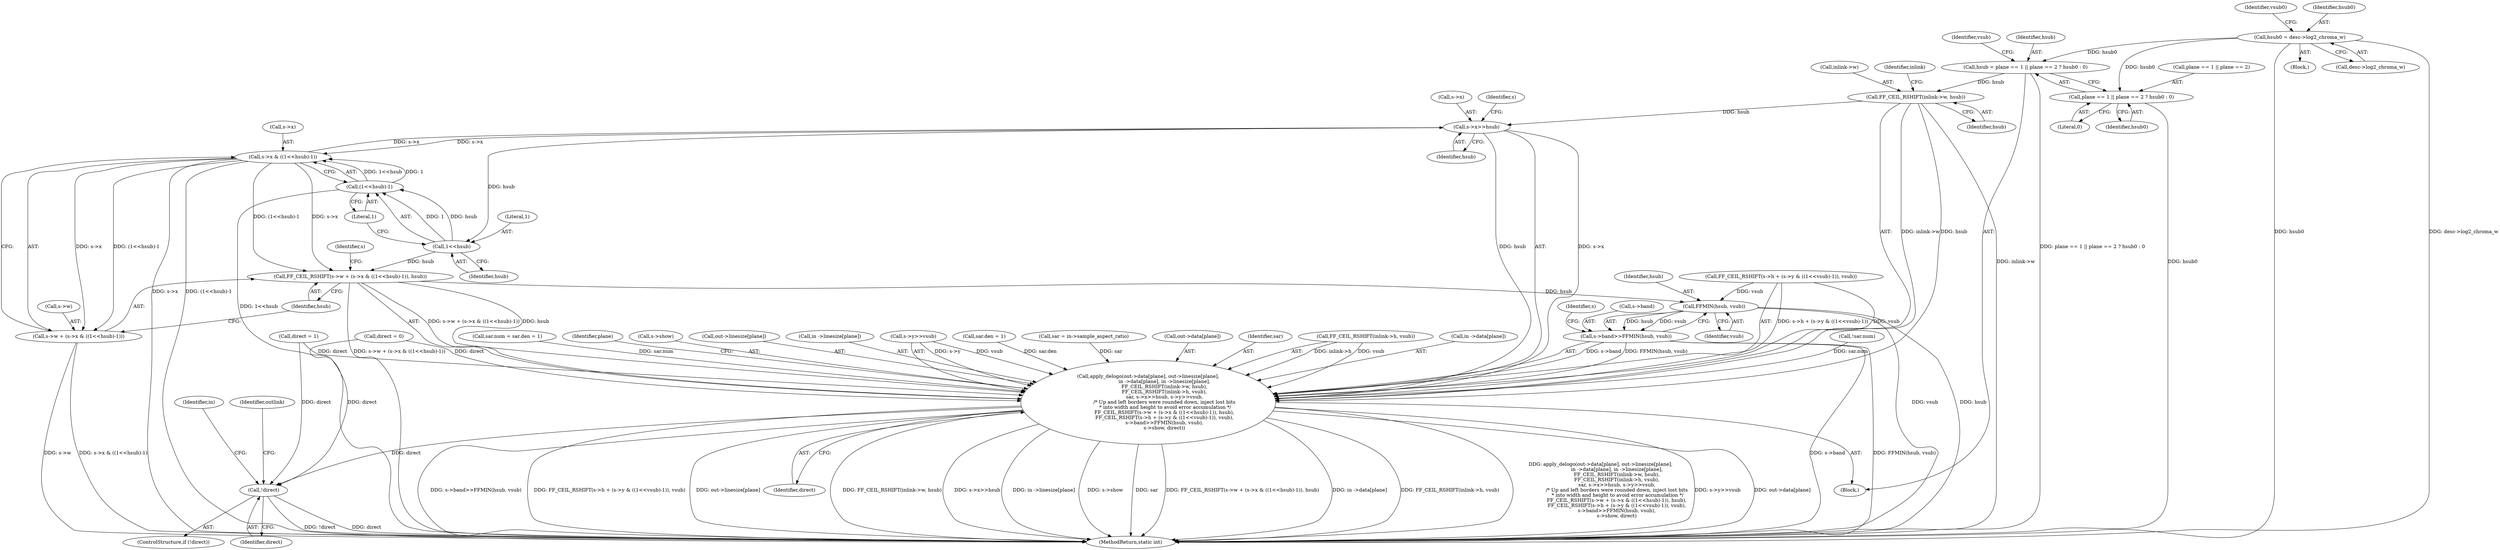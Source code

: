 digraph "0_FFmpeg_e43a0a232dbf6d3c161823c2e07c52e76227a1bc_0@pointer" {
"1000133" [label="(Call,hsub0 = desc->log2_chroma_w)"];
"1000221" [label="(Call,hsub = plane == 1 || plane == 2 ? hsub0 : 0)"];
"1000267" [label="(Call,FF_CEIL_RSHIFT(inlink->w, hsub))"];
"1000246" [label="(Call,apply_delogo(out->data[plane], out->linesize[plane],\n                     in ->data[plane], in ->linesize[plane],\n                     FF_CEIL_RSHIFT(inlink->w, hsub),\n                     FF_CEIL_RSHIFT(inlink->h, vsub),\n                     sar, s->x>>hsub, s->y>>vsub,\n                     /* Up and left borders were rounded down, inject lost bits\n                      * into width and height to avoid error accumulation */\n                     FF_CEIL_RSHIFT(s->w + (s->x & ((1<<hsub)-1)), hsub),\n                     FF_CEIL_RSHIFT(s->h + (s->y & ((1<<vsub)-1)), vsub),\n                     s->band>>FFMIN(hsub, vsub),\n                     s->show, direct))"];
"1000330" [label="(Call,!direct)"];
"1000278" [label="(Call,s->x>>hsub)"];
"1000293" [label="(Call,s->x & ((1<<hsub)-1))"];
"1000288" [label="(Call,FF_CEIL_RSHIFT(s->w + (s->x & ((1<<hsub)-1)), hsub))"];
"1000322" [label="(Call,FFMIN(hsub, vsub))"];
"1000318" [label="(Call,s->band>>FFMIN(hsub, vsub))"];
"1000289" [label="(Call,s->w + (s->x & ((1<<hsub)-1)))"];
"1000298" [label="(Call,1<<hsub)"];
"1000297" [label="(Call,(1<<hsub)-1)"];
"1000223" [label="(Call,plane == 1 || plane == 2 ? hsub0 : 0)"];
"1000271" [label="(Identifier,hsub)"];
"1000140" [label="(Identifier,vsub0)"];
"1000191" [label="(Call,!sar.num)"];
"1000300" [label="(Identifier,hsub)"];
"1000301" [label="(Literal,1)"];
"1000219" [label="(Block,)"];
"1000328" [label="(Identifier,direct)"];
"1000288" [label="(Call,FF_CEIL_RSHIFT(s->w + (s->x & ((1<<hsub)-1)), hsub))"];
"1000231" [label="(Identifier,hsub0)"];
"1000323" [label="(Identifier,hsub)"];
"1000232" [label="(Literal,0)"];
"1000299" [label="(Literal,1)"];
"1000223" [label="(Call,plane == 1 || plane == 2 ? hsub0 : 0)"];
"1000195" [label="(Call,sar.num = sar.den = 1)"];
"1000235" [label="(Identifier,vsub)"];
"1000329" [label="(ControlStructure,if (!direct))"];
"1000222" [label="(Identifier,hsub)"];
"1000274" [label="(Identifier,inlink)"];
"1000318" [label="(Call,s->band>>FFMIN(hsub, vsub))"];
"1000218" [label="(Identifier,plane)"];
"1000322" [label="(Call,FFMIN(hsub, vsub))"];
"1000293" [label="(Call,s->x & ((1<<hsub)-1))"];
"1000324" [label="(Identifier,vsub)"];
"1000319" [label="(Call,s->band)"];
"1000303" [label="(Call,FF_CEIL_RSHIFT(s->h + (s->y & ((1<<vsub)-1)), vsub))"];
"1000325" [label="(Call,s->show)"];
"1000252" [label="(Call,out->linesize[plane])"];
"1000262" [label="(Call,in ->linesize[plane])"];
"1000279" [label="(Call,s->x)"];
"1000133" [label="(Call,hsub0 = desc->log2_chroma_w)"];
"1000224" [label="(Call,plane == 1 || plane == 2)"];
"1000221" [label="(Call,hsub = plane == 1 || plane == 2 ? hsub0 : 0)"];
"1000294" [label="(Call,s->x)"];
"1000154" [label="(Call,direct = 1)"];
"1000283" [label="(Call,s->y>>vsub)"];
"1000306" [label="(Identifier,s)"];
"1000330" [label="(Call,!direct)"];
"1000331" [label="(Identifier,direct)"];
"1000298" [label="(Call,1<<hsub)"];
"1000278" [label="(Call,s->x>>hsub)"];
"1000199" [label="(Call,sar.den = 1)"];
"1000326" [label="(Identifier,s)"];
"1000267" [label="(Call,FF_CEIL_RSHIFT(inlink->w, hsub))"];
"1000339" [label="(MethodReturn,static int)"];
"1000246" [label="(Call,apply_delogo(out->data[plane], out->linesize[plane],\n                     in ->data[plane], in ->linesize[plane],\n                     FF_CEIL_RSHIFT(inlink->w, hsub),\n                     FF_CEIL_RSHIFT(inlink->h, vsub),\n                     sar, s->x>>hsub, s->y>>vsub,\n                     /* Up and left borders were rounded down, inject lost bits\n                      * into width and height to avoid error accumulation */\n                     FF_CEIL_RSHIFT(s->w + (s->x & ((1<<hsub)-1)), hsub),\n                     FF_CEIL_RSHIFT(s->h + (s->y & ((1<<vsub)-1)), vsub),\n                     s->band>>FFMIN(hsub, vsub),\n                     s->show, direct))"];
"1000334" [label="(Identifier,in)"];
"1000289" [label="(Call,s->w + (s->x & ((1<<hsub)-1)))"];
"1000302" [label="(Identifier,hsub)"];
"1000185" [label="(Call,sar = in->sample_aspect_ratio)"];
"1000105" [label="(Block,)"];
"1000282" [label="(Identifier,hsub)"];
"1000135" [label="(Call,desc->log2_chroma_w)"];
"1000134" [label="(Identifier,hsub0)"];
"1000285" [label="(Identifier,s)"];
"1000247" [label="(Call,out->data[plane])"];
"1000337" [label="(Identifier,outlink)"];
"1000277" [label="(Identifier,sar)"];
"1000297" [label="(Call,(1<<hsub)-1)"];
"1000272" [label="(Call,FF_CEIL_RSHIFT(inlink->h, vsub))"];
"1000257" [label="(Call,in ->data[plane])"];
"1000290" [label="(Call,s->w)"];
"1000268" [label="(Call,inlink->w)"];
"1000145" [label="(Call,direct = 0)"];
"1000133" -> "1000105"  [label="AST: "];
"1000133" -> "1000135"  [label="CFG: "];
"1000134" -> "1000133"  [label="AST: "];
"1000135" -> "1000133"  [label="AST: "];
"1000140" -> "1000133"  [label="CFG: "];
"1000133" -> "1000339"  [label="DDG: hsub0"];
"1000133" -> "1000339"  [label="DDG: desc->log2_chroma_w"];
"1000133" -> "1000221"  [label="DDG: hsub0"];
"1000133" -> "1000223"  [label="DDG: hsub0"];
"1000221" -> "1000219"  [label="AST: "];
"1000221" -> "1000223"  [label="CFG: "];
"1000222" -> "1000221"  [label="AST: "];
"1000223" -> "1000221"  [label="AST: "];
"1000235" -> "1000221"  [label="CFG: "];
"1000221" -> "1000339"  [label="DDG: plane == 1 || plane == 2 ? hsub0 : 0"];
"1000221" -> "1000267"  [label="DDG: hsub"];
"1000267" -> "1000246"  [label="AST: "];
"1000267" -> "1000271"  [label="CFG: "];
"1000268" -> "1000267"  [label="AST: "];
"1000271" -> "1000267"  [label="AST: "];
"1000274" -> "1000267"  [label="CFG: "];
"1000267" -> "1000339"  [label="DDG: inlink->w"];
"1000267" -> "1000246"  [label="DDG: inlink->w"];
"1000267" -> "1000246"  [label="DDG: hsub"];
"1000267" -> "1000278"  [label="DDG: hsub"];
"1000246" -> "1000219"  [label="AST: "];
"1000246" -> "1000328"  [label="CFG: "];
"1000247" -> "1000246"  [label="AST: "];
"1000252" -> "1000246"  [label="AST: "];
"1000257" -> "1000246"  [label="AST: "];
"1000262" -> "1000246"  [label="AST: "];
"1000272" -> "1000246"  [label="AST: "];
"1000277" -> "1000246"  [label="AST: "];
"1000278" -> "1000246"  [label="AST: "];
"1000283" -> "1000246"  [label="AST: "];
"1000288" -> "1000246"  [label="AST: "];
"1000303" -> "1000246"  [label="AST: "];
"1000318" -> "1000246"  [label="AST: "];
"1000325" -> "1000246"  [label="AST: "];
"1000328" -> "1000246"  [label="AST: "];
"1000218" -> "1000246"  [label="CFG: "];
"1000246" -> "1000339"  [label="DDG: s->band>>FFMIN(hsub, vsub)"];
"1000246" -> "1000339"  [label="DDG: FF_CEIL_RSHIFT(s->h + (s->y & ((1<<vsub)-1)), vsub)"];
"1000246" -> "1000339"  [label="DDG: out->linesize[plane]"];
"1000246" -> "1000339"  [label="DDG: FF_CEIL_RSHIFT(inlink->w, hsub)"];
"1000246" -> "1000339"  [label="DDG: s->x>>hsub"];
"1000246" -> "1000339"  [label="DDG: in ->linesize[plane]"];
"1000246" -> "1000339"  [label="DDG: s->show"];
"1000246" -> "1000339"  [label="DDG: sar"];
"1000246" -> "1000339"  [label="DDG: FF_CEIL_RSHIFT(s->w + (s->x & ((1<<hsub)-1)), hsub)"];
"1000246" -> "1000339"  [label="DDG: in ->data[plane]"];
"1000246" -> "1000339"  [label="DDG: FF_CEIL_RSHIFT(inlink->h, vsub)"];
"1000246" -> "1000339"  [label="DDG: apply_delogo(out->data[plane], out->linesize[plane],\n                     in ->data[plane], in ->linesize[plane],\n                     FF_CEIL_RSHIFT(inlink->w, hsub),\n                     FF_CEIL_RSHIFT(inlink->h, vsub),\n                     sar, s->x>>hsub, s->y>>vsub,\n                     /* Up and left borders were rounded down, inject lost bits\n                      * into width and height to avoid error accumulation */\n                     FF_CEIL_RSHIFT(s->w + (s->x & ((1<<hsub)-1)), hsub),\n                     FF_CEIL_RSHIFT(s->h + (s->y & ((1<<vsub)-1)), vsub),\n                     s->band>>FFMIN(hsub, vsub),\n                     s->show, direct)"];
"1000246" -> "1000339"  [label="DDG: s->y>>vsub"];
"1000246" -> "1000339"  [label="DDG: out->data[plane]"];
"1000272" -> "1000246"  [label="DDG: inlink->h"];
"1000272" -> "1000246"  [label="DDG: vsub"];
"1000185" -> "1000246"  [label="DDG: sar"];
"1000199" -> "1000246"  [label="DDG: sar.den"];
"1000195" -> "1000246"  [label="DDG: sar.num"];
"1000191" -> "1000246"  [label="DDG: sar.num"];
"1000278" -> "1000246"  [label="DDG: s->x"];
"1000278" -> "1000246"  [label="DDG: hsub"];
"1000283" -> "1000246"  [label="DDG: s->y"];
"1000283" -> "1000246"  [label="DDG: vsub"];
"1000288" -> "1000246"  [label="DDG: s->w + (s->x & ((1<<hsub)-1))"];
"1000288" -> "1000246"  [label="DDG: hsub"];
"1000303" -> "1000246"  [label="DDG: s->h + (s->y & ((1<<vsub)-1))"];
"1000303" -> "1000246"  [label="DDG: vsub"];
"1000318" -> "1000246"  [label="DDG: s->band"];
"1000318" -> "1000246"  [label="DDG: FFMIN(hsub, vsub)"];
"1000154" -> "1000246"  [label="DDG: direct"];
"1000145" -> "1000246"  [label="DDG: direct"];
"1000246" -> "1000330"  [label="DDG: direct"];
"1000330" -> "1000329"  [label="AST: "];
"1000330" -> "1000331"  [label="CFG: "];
"1000331" -> "1000330"  [label="AST: "];
"1000334" -> "1000330"  [label="CFG: "];
"1000337" -> "1000330"  [label="CFG: "];
"1000330" -> "1000339"  [label="DDG: direct"];
"1000330" -> "1000339"  [label="DDG: !direct"];
"1000154" -> "1000330"  [label="DDG: direct"];
"1000145" -> "1000330"  [label="DDG: direct"];
"1000278" -> "1000282"  [label="CFG: "];
"1000279" -> "1000278"  [label="AST: "];
"1000282" -> "1000278"  [label="AST: "];
"1000285" -> "1000278"  [label="CFG: "];
"1000293" -> "1000278"  [label="DDG: s->x"];
"1000278" -> "1000293"  [label="DDG: s->x"];
"1000278" -> "1000298"  [label="DDG: hsub"];
"1000293" -> "1000289"  [label="AST: "];
"1000293" -> "1000297"  [label="CFG: "];
"1000294" -> "1000293"  [label="AST: "];
"1000297" -> "1000293"  [label="AST: "];
"1000289" -> "1000293"  [label="CFG: "];
"1000293" -> "1000339"  [label="DDG: s->x"];
"1000293" -> "1000339"  [label="DDG: (1<<hsub)-1"];
"1000293" -> "1000288"  [label="DDG: s->x"];
"1000293" -> "1000288"  [label="DDG: (1<<hsub)-1"];
"1000293" -> "1000289"  [label="DDG: s->x"];
"1000293" -> "1000289"  [label="DDG: (1<<hsub)-1"];
"1000297" -> "1000293"  [label="DDG: 1<<hsub"];
"1000297" -> "1000293"  [label="DDG: 1"];
"1000288" -> "1000302"  [label="CFG: "];
"1000289" -> "1000288"  [label="AST: "];
"1000302" -> "1000288"  [label="AST: "];
"1000306" -> "1000288"  [label="CFG: "];
"1000288" -> "1000339"  [label="DDG: s->w + (s->x & ((1<<hsub)-1))"];
"1000298" -> "1000288"  [label="DDG: hsub"];
"1000288" -> "1000322"  [label="DDG: hsub"];
"1000322" -> "1000318"  [label="AST: "];
"1000322" -> "1000324"  [label="CFG: "];
"1000323" -> "1000322"  [label="AST: "];
"1000324" -> "1000322"  [label="AST: "];
"1000318" -> "1000322"  [label="CFG: "];
"1000322" -> "1000339"  [label="DDG: vsub"];
"1000322" -> "1000339"  [label="DDG: hsub"];
"1000322" -> "1000318"  [label="DDG: hsub"];
"1000322" -> "1000318"  [label="DDG: vsub"];
"1000303" -> "1000322"  [label="DDG: vsub"];
"1000319" -> "1000318"  [label="AST: "];
"1000326" -> "1000318"  [label="CFG: "];
"1000318" -> "1000339"  [label="DDG: s->band"];
"1000318" -> "1000339"  [label="DDG: FFMIN(hsub, vsub)"];
"1000290" -> "1000289"  [label="AST: "];
"1000302" -> "1000289"  [label="CFG: "];
"1000289" -> "1000339"  [label="DDG: s->w"];
"1000289" -> "1000339"  [label="DDG: s->x & ((1<<hsub)-1)"];
"1000298" -> "1000297"  [label="AST: "];
"1000298" -> "1000300"  [label="CFG: "];
"1000299" -> "1000298"  [label="AST: "];
"1000300" -> "1000298"  [label="AST: "];
"1000301" -> "1000298"  [label="CFG: "];
"1000298" -> "1000297"  [label="DDG: 1"];
"1000298" -> "1000297"  [label="DDG: hsub"];
"1000297" -> "1000301"  [label="CFG: "];
"1000301" -> "1000297"  [label="AST: "];
"1000297" -> "1000339"  [label="DDG: 1<<hsub"];
"1000223" -> "1000231"  [label="CFG: "];
"1000223" -> "1000232"  [label="CFG: "];
"1000224" -> "1000223"  [label="AST: "];
"1000231" -> "1000223"  [label="AST: "];
"1000232" -> "1000223"  [label="AST: "];
"1000223" -> "1000339"  [label="DDG: hsub0"];
}
